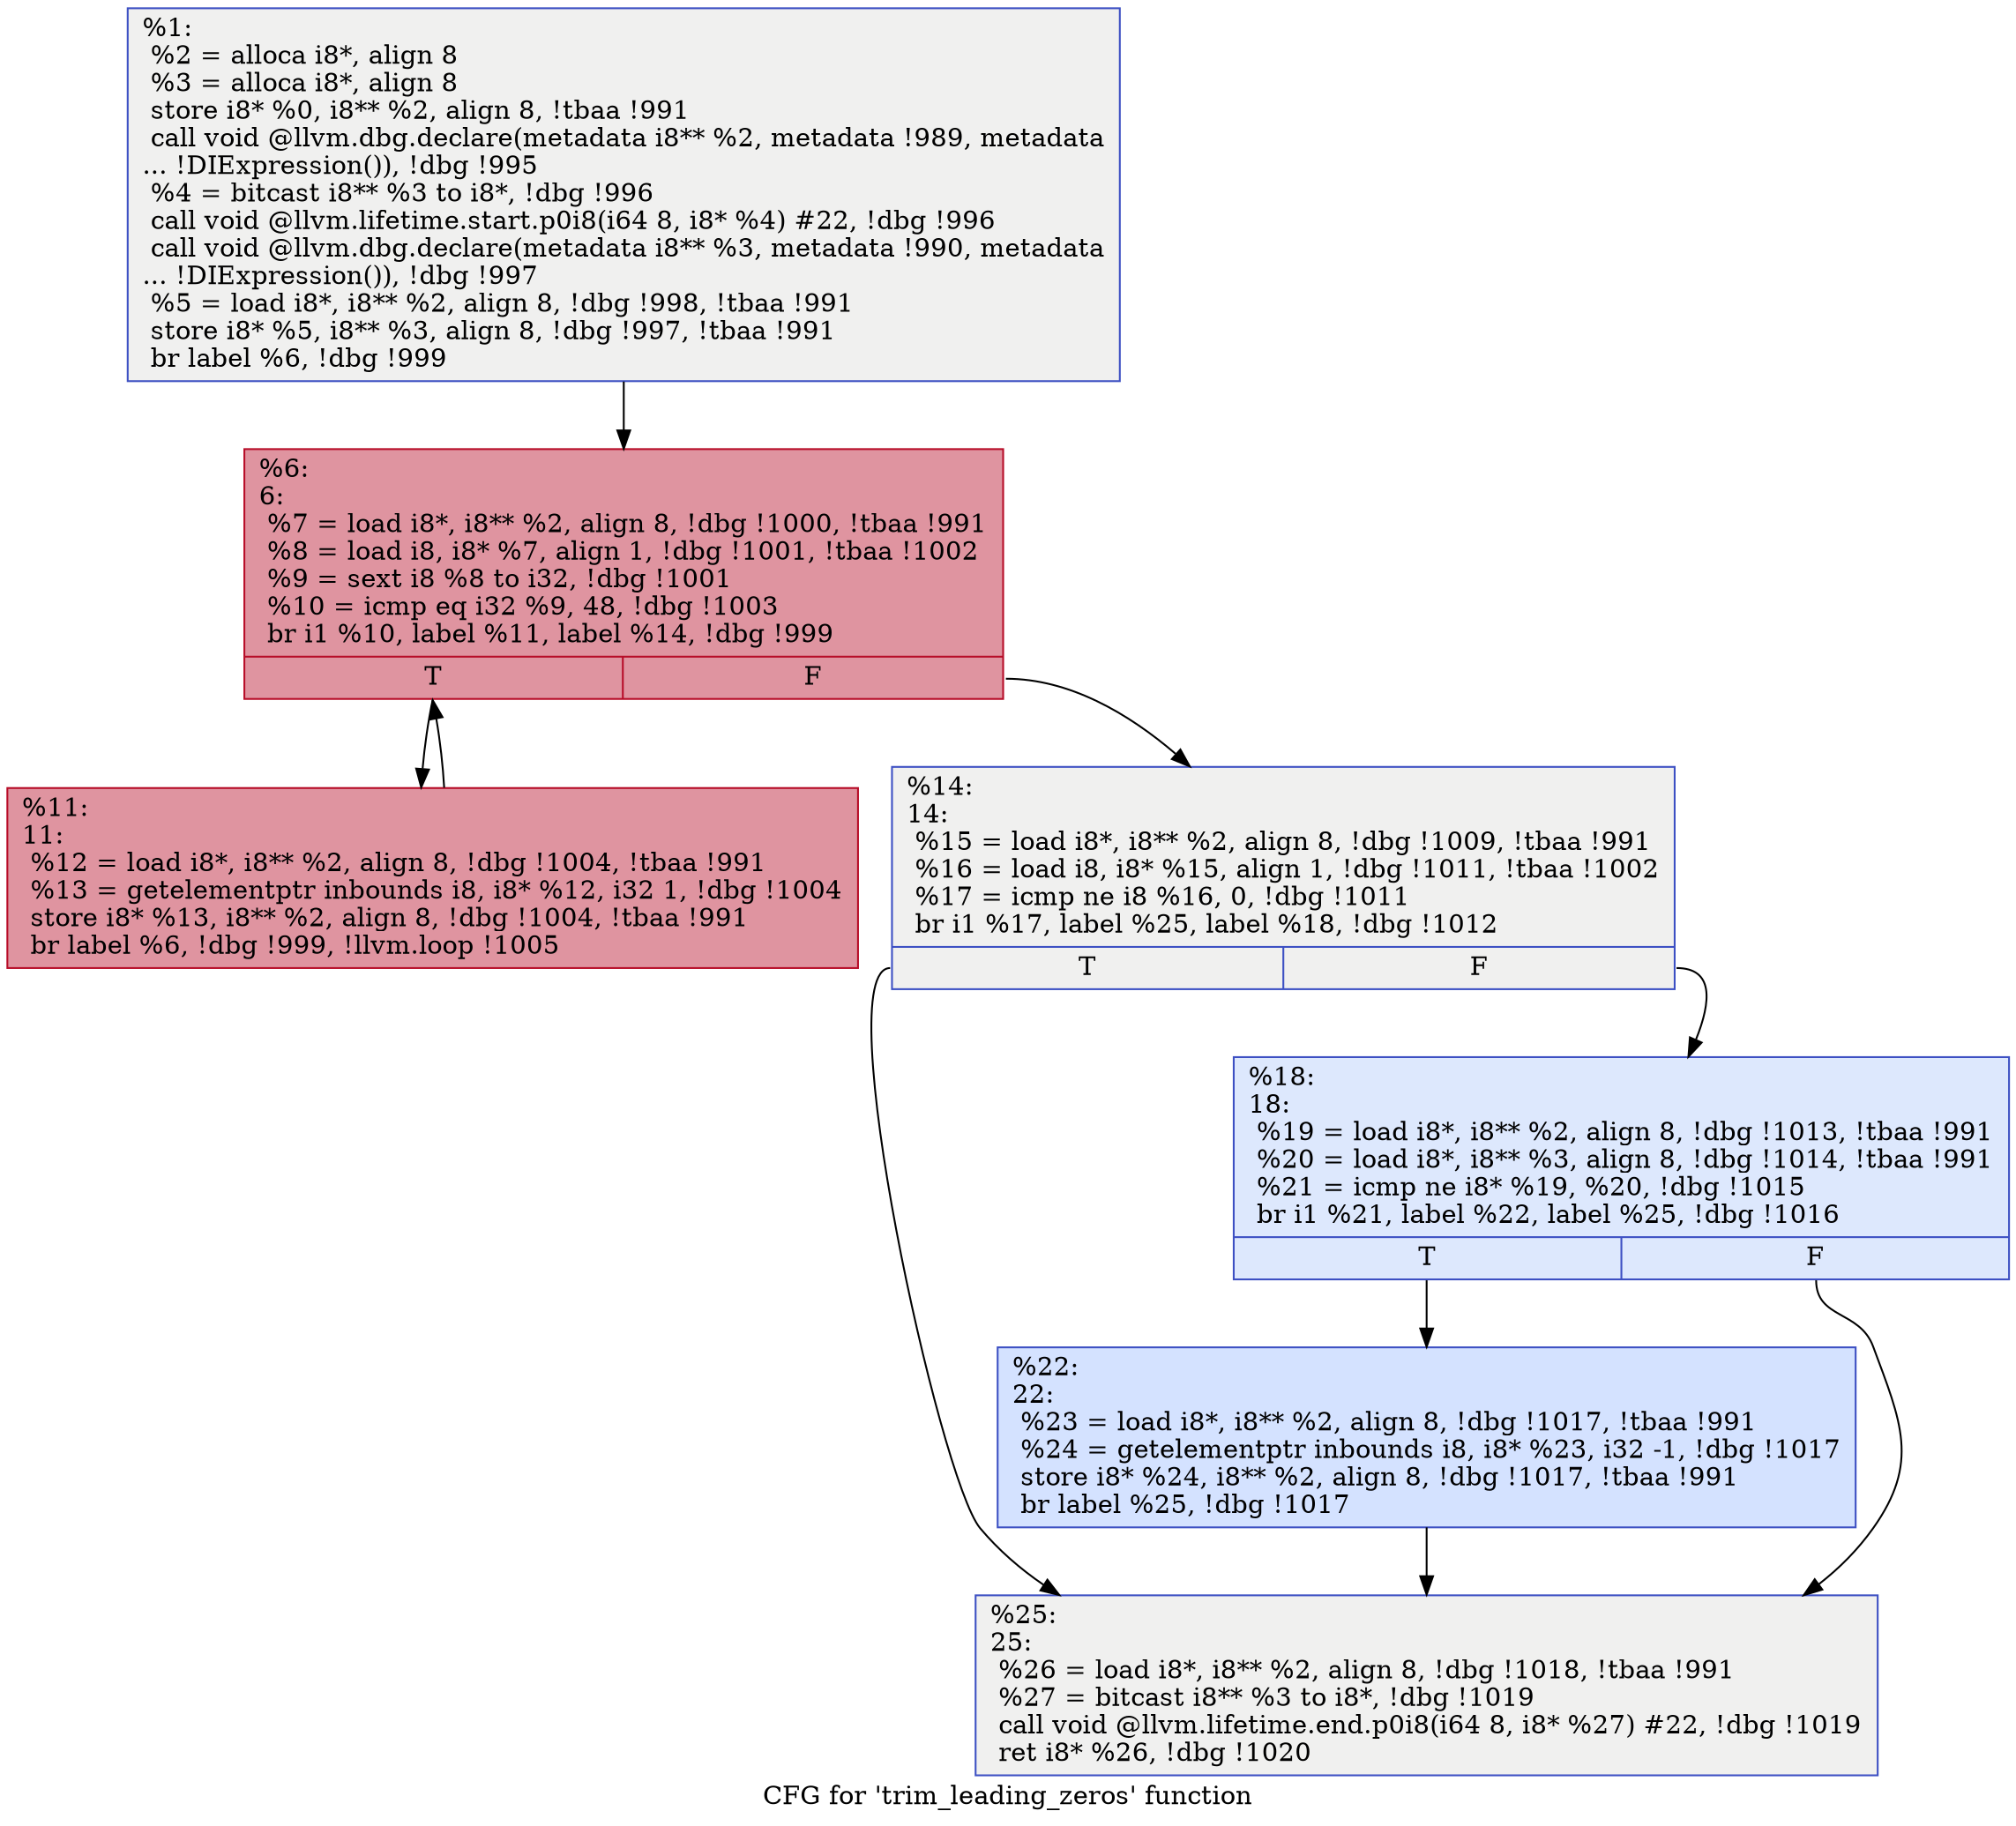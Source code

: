 digraph "CFG for 'trim_leading_zeros' function" {
	label="CFG for 'trim_leading_zeros' function";

	Node0xba5600 [shape=record,color="#3d50c3ff", style=filled, fillcolor="#dedcdb70",label="{%1:\l  %2 = alloca i8*, align 8\l  %3 = alloca i8*, align 8\l  store i8* %0, i8** %2, align 8, !tbaa !991\l  call void @llvm.dbg.declare(metadata i8** %2, metadata !989, metadata\l... !DIExpression()), !dbg !995\l  %4 = bitcast i8** %3 to i8*, !dbg !996\l  call void @llvm.lifetime.start.p0i8(i64 8, i8* %4) #22, !dbg !996\l  call void @llvm.dbg.declare(metadata i8** %3, metadata !990, metadata\l... !DIExpression()), !dbg !997\l  %5 = load i8*, i8** %2, align 8, !dbg !998, !tbaa !991\l  store i8* %5, i8** %3, align 8, !dbg !997, !tbaa !991\l  br label %6, !dbg !999\l}"];
	Node0xba5600 -> Node0xba5c70;
	Node0xba5c70 [shape=record,color="#b70d28ff", style=filled, fillcolor="#b70d2870",label="{%6:\l6:                                                \l  %7 = load i8*, i8** %2, align 8, !dbg !1000, !tbaa !991\l  %8 = load i8, i8* %7, align 1, !dbg !1001, !tbaa !1002\l  %9 = sext i8 %8 to i32, !dbg !1001\l  %10 = icmp eq i32 %9, 48, !dbg !1003\l  br i1 %10, label %11, label %14, !dbg !999\l|{<s0>T|<s1>F}}"];
	Node0xba5c70:s0 -> Node0xba5cc0;
	Node0xba5c70:s1 -> Node0xba5d10;
	Node0xba5cc0 [shape=record,color="#b70d28ff", style=filled, fillcolor="#b70d2870",label="{%11:\l11:                                               \l  %12 = load i8*, i8** %2, align 8, !dbg !1004, !tbaa !991\l  %13 = getelementptr inbounds i8, i8* %12, i32 1, !dbg !1004\l  store i8* %13, i8** %2, align 8, !dbg !1004, !tbaa !991\l  br label %6, !dbg !999, !llvm.loop !1005\l}"];
	Node0xba5cc0 -> Node0xba5c70;
	Node0xba5d10 [shape=record,color="#3d50c3ff", style=filled, fillcolor="#dedcdb70",label="{%14:\l14:                                               \l  %15 = load i8*, i8** %2, align 8, !dbg !1009, !tbaa !991\l  %16 = load i8, i8* %15, align 1, !dbg !1011, !tbaa !1002\l  %17 = icmp ne i8 %16, 0, !dbg !1011\l  br i1 %17, label %25, label %18, !dbg !1012\l|{<s0>T|<s1>F}}"];
	Node0xba5d10:s0 -> Node0xba5e00;
	Node0xba5d10:s1 -> Node0xba5d60;
	Node0xba5d60 [shape=record,color="#3d50c3ff", style=filled, fillcolor="#b2ccfb70",label="{%18:\l18:                                               \l  %19 = load i8*, i8** %2, align 8, !dbg !1013, !tbaa !991\l  %20 = load i8*, i8** %3, align 8, !dbg !1014, !tbaa !991\l  %21 = icmp ne i8* %19, %20, !dbg !1015\l  br i1 %21, label %22, label %25, !dbg !1016\l|{<s0>T|<s1>F}}"];
	Node0xba5d60:s0 -> Node0xba5db0;
	Node0xba5d60:s1 -> Node0xba5e00;
	Node0xba5db0 [shape=record,color="#3d50c3ff", style=filled, fillcolor="#9ebeff70",label="{%22:\l22:                                               \l  %23 = load i8*, i8** %2, align 8, !dbg !1017, !tbaa !991\l  %24 = getelementptr inbounds i8, i8* %23, i32 -1, !dbg !1017\l  store i8* %24, i8** %2, align 8, !dbg !1017, !tbaa !991\l  br label %25, !dbg !1017\l}"];
	Node0xba5db0 -> Node0xba5e00;
	Node0xba5e00 [shape=record,color="#3d50c3ff", style=filled, fillcolor="#dedcdb70",label="{%25:\l25:                                               \l  %26 = load i8*, i8** %2, align 8, !dbg !1018, !tbaa !991\l  %27 = bitcast i8** %3 to i8*, !dbg !1019\l  call void @llvm.lifetime.end.p0i8(i64 8, i8* %27) #22, !dbg !1019\l  ret i8* %26, !dbg !1020\l}"];
}
